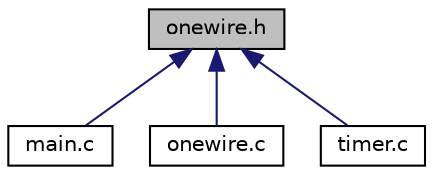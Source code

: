 digraph "onewire.h"
{
  edge [fontname="Helvetica",fontsize="10",labelfontname="Helvetica",labelfontsize="10"];
  node [fontname="Helvetica",fontsize="10",shape=record];
  Node2 [label="onewire.h",height=0.2,width=0.4,color="black", fillcolor="grey75", style="filled", fontcolor="black"];
  Node2 -> Node3 [dir="back",color="midnightblue",fontsize="10",style="solid",fontname="Helvetica"];
  Node3 [label="main.c",height=0.2,width=0.4,color="black", fillcolor="white", style="filled",URL="$d0/d29/main_8c.html",tooltip="Main MCU and peripherals configuration. "];
  Node2 -> Node4 [dir="back",color="midnightblue",fontsize="10",style="solid",fontname="Helvetica"];
  Node4 [label="onewire.c",height=0.2,width=0.4,color="black", fillcolor="white", style="filled",URL="$df/d13/onewire_8c.html"];
  Node2 -> Node5 [dir="back",color="midnightblue",fontsize="10",style="solid",fontname="Helvetica"];
  Node5 [label="timer.c",height=0.2,width=0.4,color="black", fillcolor="white", style="filled",URL="$df/d41/timer_8c.html"];
}
